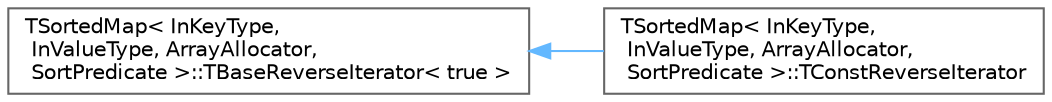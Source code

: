 digraph "Graphical Class Hierarchy"
{
 // INTERACTIVE_SVG=YES
 // LATEX_PDF_SIZE
  bgcolor="transparent";
  edge [fontname=Helvetica,fontsize=10,labelfontname=Helvetica,labelfontsize=10];
  node [fontname=Helvetica,fontsize=10,shape=box,height=0.2,width=0.4];
  rankdir="LR";
  Node0 [id="Node000000",label="TSortedMap\< InKeyType,\l InValueType, ArrayAllocator,\l SortPredicate \>::TBaseReverseIterator\< true \>",height=0.2,width=0.4,color="grey40", fillcolor="white", style="filled",URL="$d8/d4f/classTSortedMap_1_1TBaseReverseIterator.html",tooltip=" "];
  Node0 -> Node1 [id="edge8418_Node000000_Node000001",dir="back",color="steelblue1",style="solid",tooltip=" "];
  Node1 [id="Node000001",label="TSortedMap\< InKeyType,\l InValueType, ArrayAllocator,\l SortPredicate \>::TConstReverseIterator",height=0.2,width=0.4,color="grey40", fillcolor="white", style="filled",URL="$d5/dd3/classTSortedMap_1_1TConstReverseIterator.html",tooltip="Const map iterator."];
}
